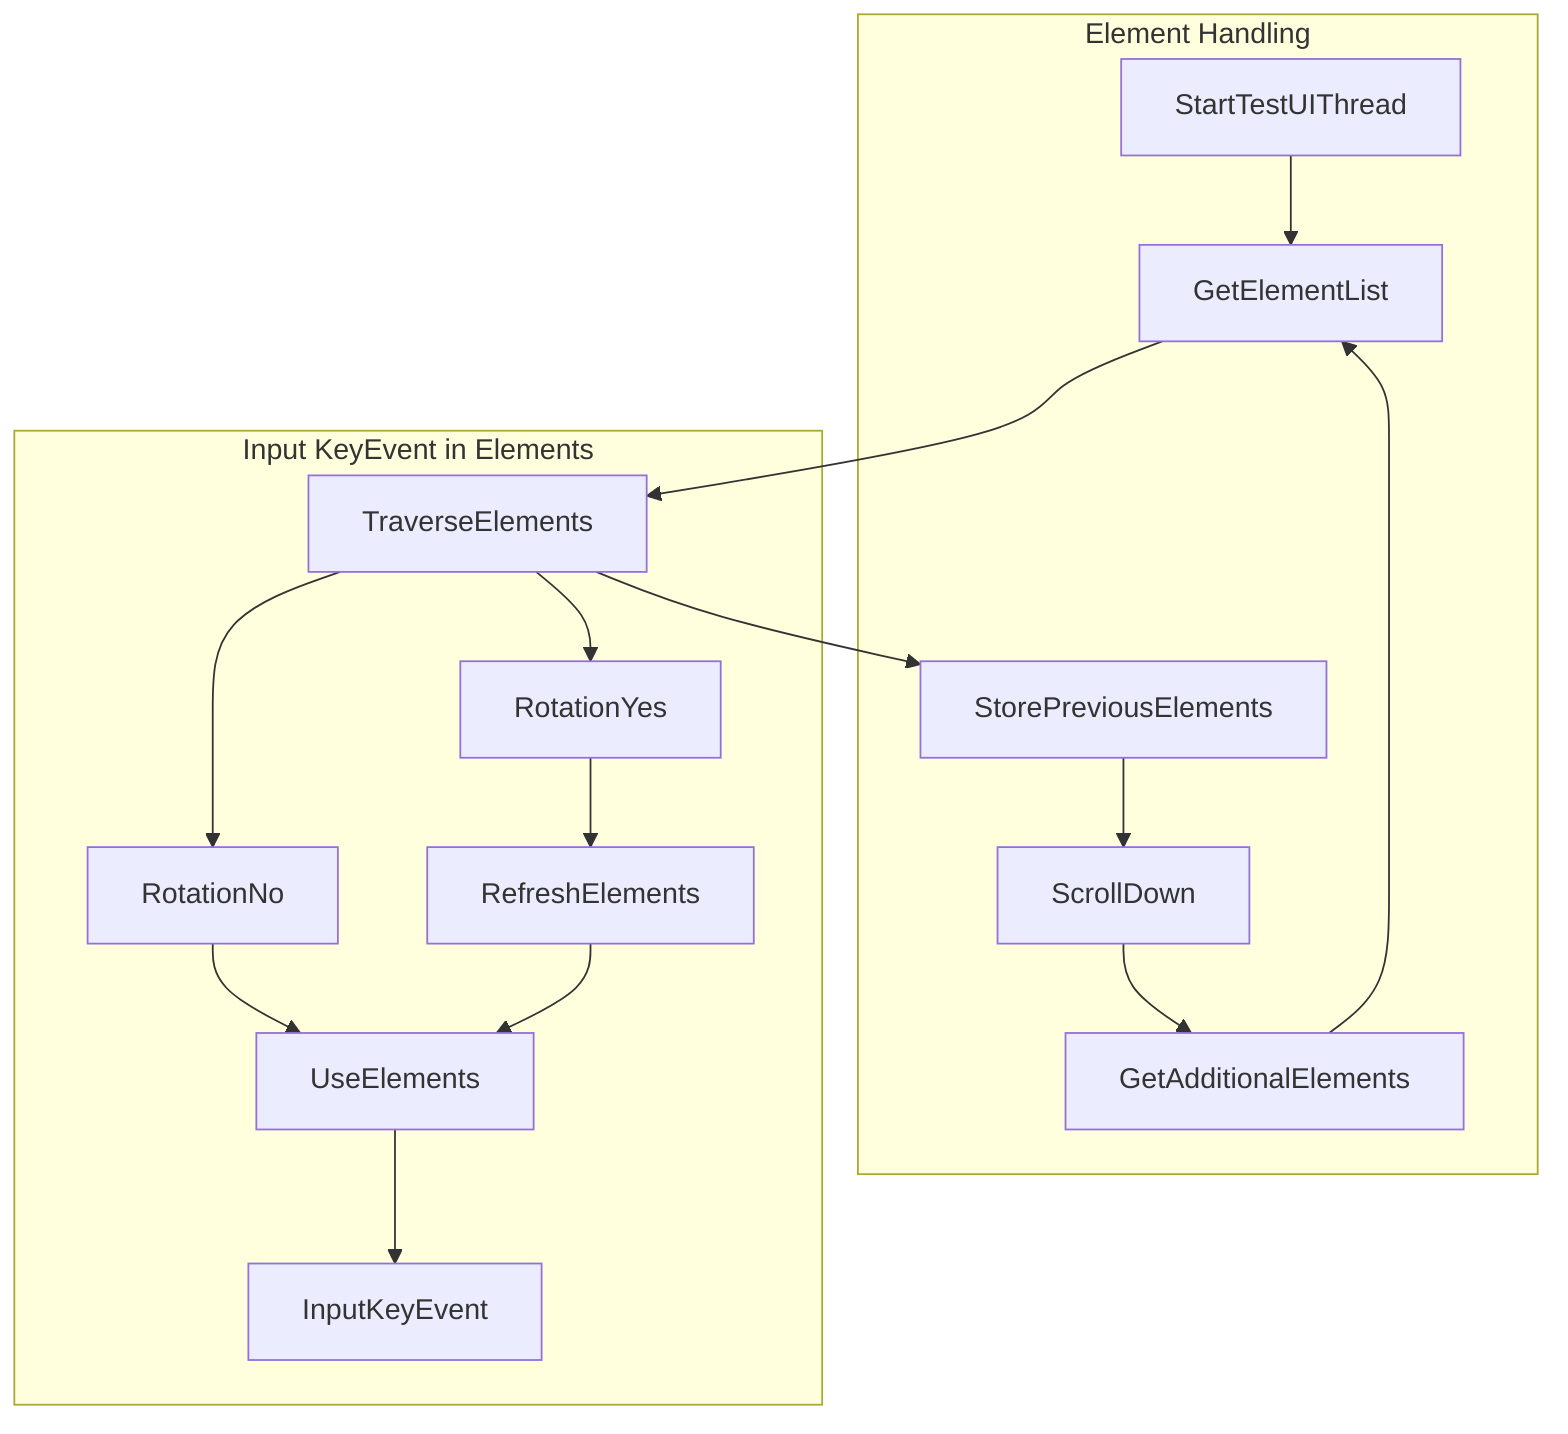 graph TD;
subgraph Element Handling
StartTestUIThread --> GetElementList

StorePreviousElements --> ScrollDown
ScrollDown --> GetAdditionalElements

GetAdditionalElements --> GetElementList
end

subgraph Input KeyEvent in Elements
GetElementList --> TraverseElements
TraverseElements --> StorePreviousElements
TraverseElements --> RotationYes
TraverseElements --> RotationNo
RotationYes --> RefreshElements
RotationNo --> UseElements
RefreshElements --> UseElements
UseElements --> InputKeyEvent
end